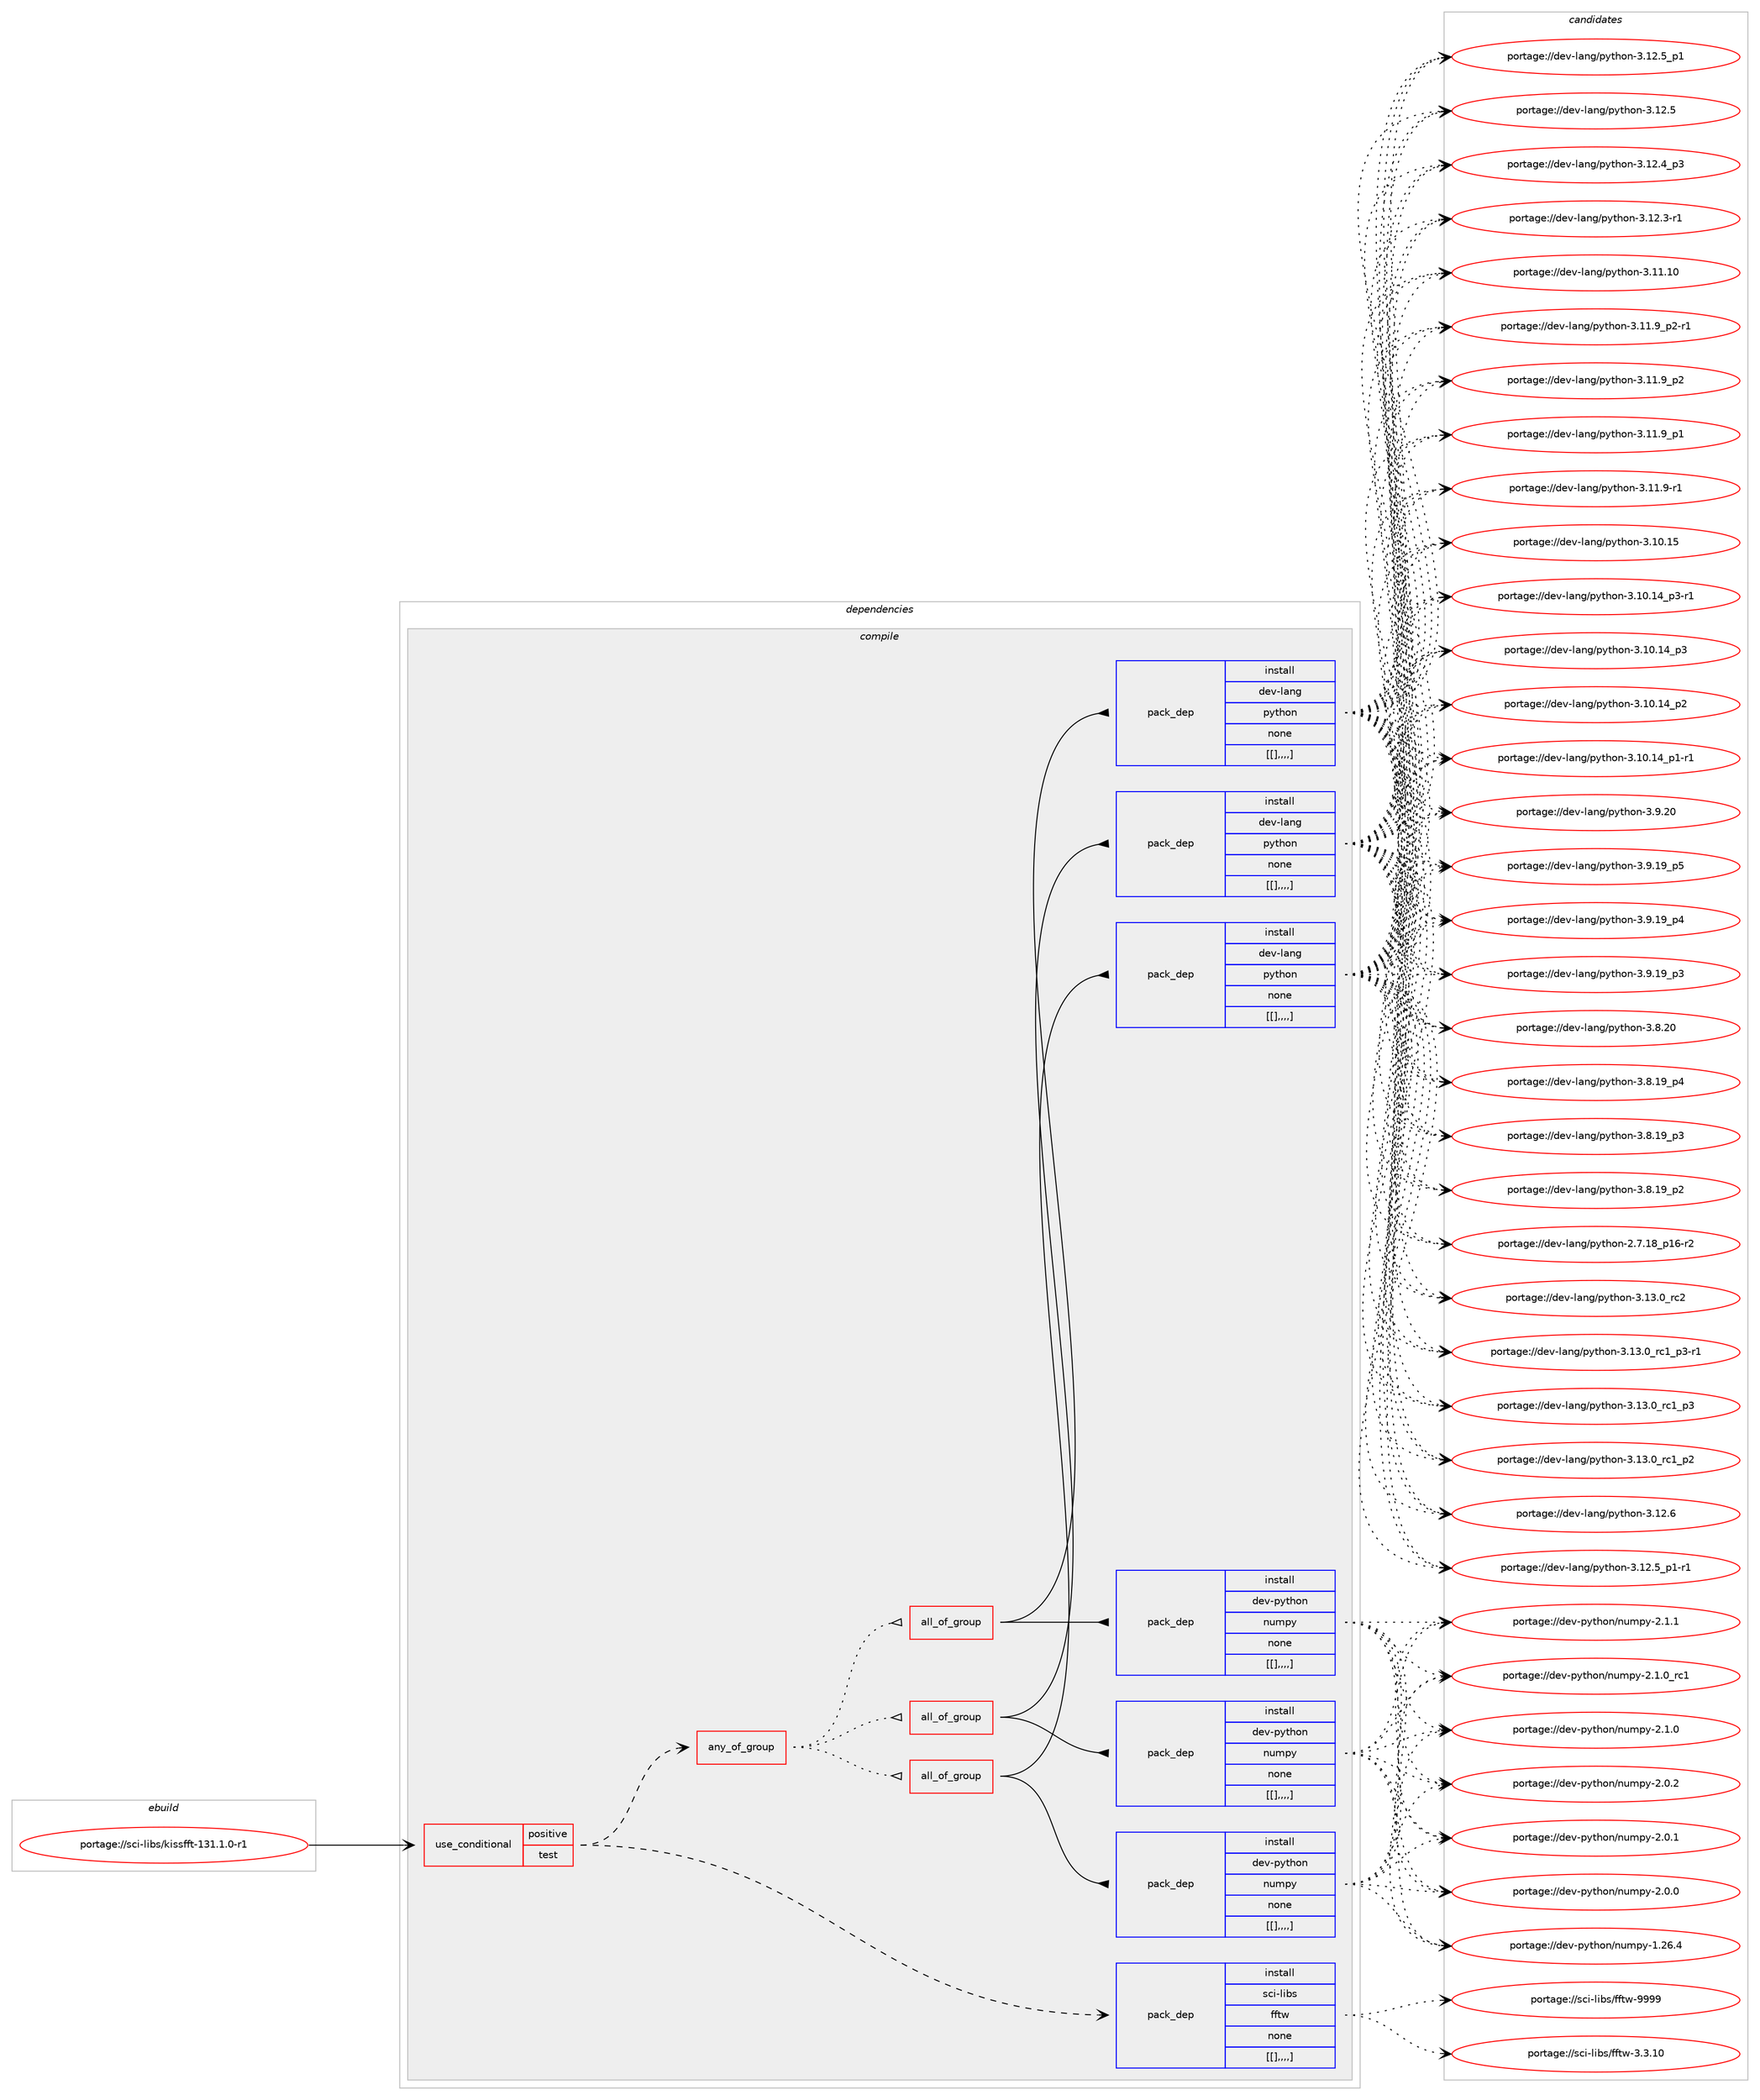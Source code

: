 digraph prolog {

# *************
# Graph options
# *************

newrank=true;
concentrate=true;
compound=true;
graph [rankdir=LR,fontname=Helvetica,fontsize=10,ranksep=1.5];#, ranksep=2.5, nodesep=0.2];
edge  [arrowhead=vee];
node  [fontname=Helvetica,fontsize=10];

# **********
# The ebuild
# **********

subgraph cluster_leftcol {
color=gray;
label=<<i>ebuild</i>>;
id [label="portage://sci-libs/kissfft-131.1.0-r1", color=red, width=4, href="../sci-libs/kissfft-131.1.0-r1.svg"];
}

# ****************
# The dependencies
# ****************

subgraph cluster_midcol {
color=gray;
label=<<i>dependencies</i>>;
subgraph cluster_compile {
fillcolor="#eeeeee";
style=filled;
label=<<i>compile</i>>;
subgraph cond110536 {
dependency418995 [label=<<TABLE BORDER="0" CELLBORDER="1" CELLSPACING="0" CELLPADDING="4"><TR><TD ROWSPAN="3" CELLPADDING="10">use_conditional</TD></TR><TR><TD>positive</TD></TR><TR><TD>test</TD></TR></TABLE>>, shape=none, color=red];
subgraph pack305455 {
dependency418996 [label=<<TABLE BORDER="0" CELLBORDER="1" CELLSPACING="0" CELLPADDING="4" WIDTH="220"><TR><TD ROWSPAN="6" CELLPADDING="30">pack_dep</TD></TR><TR><TD WIDTH="110">install</TD></TR><TR><TD>sci-libs</TD></TR><TR><TD>fftw</TD></TR><TR><TD>none</TD></TR><TR><TD>[[],,,,]</TD></TR></TABLE>>, shape=none, color=blue];
}
dependency418995:e -> dependency418996:w [weight=20,style="dashed",arrowhead="vee"];
subgraph any2808 {
dependency418997 [label=<<TABLE BORDER="0" CELLBORDER="1" CELLSPACING="0" CELLPADDING="4"><TR><TD CELLPADDING="10">any_of_group</TD></TR></TABLE>>, shape=none, color=red];subgraph all199 {
dependency418998 [label=<<TABLE BORDER="0" CELLBORDER="1" CELLSPACING="0" CELLPADDING="4"><TR><TD CELLPADDING="10">all_of_group</TD></TR></TABLE>>, shape=none, color=red];subgraph pack305456 {
dependency418999 [label=<<TABLE BORDER="0" CELLBORDER="1" CELLSPACING="0" CELLPADDING="4" WIDTH="220"><TR><TD ROWSPAN="6" CELLPADDING="30">pack_dep</TD></TR><TR><TD WIDTH="110">install</TD></TR><TR><TD>dev-lang</TD></TR><TR><TD>python</TD></TR><TR><TD>none</TD></TR><TR><TD>[[],,,,]</TD></TR></TABLE>>, shape=none, color=blue];
}
dependency418998:e -> dependency418999:w [weight=20,style="solid",arrowhead="inv"];
subgraph pack305457 {
dependency419000 [label=<<TABLE BORDER="0" CELLBORDER="1" CELLSPACING="0" CELLPADDING="4" WIDTH="220"><TR><TD ROWSPAN="6" CELLPADDING="30">pack_dep</TD></TR><TR><TD WIDTH="110">install</TD></TR><TR><TD>dev-python</TD></TR><TR><TD>numpy</TD></TR><TR><TD>none</TD></TR><TR><TD>[[],,,,]</TD></TR></TABLE>>, shape=none, color=blue];
}
dependency418998:e -> dependency419000:w [weight=20,style="solid",arrowhead="inv"];
}
dependency418997:e -> dependency418998:w [weight=20,style="dotted",arrowhead="oinv"];
subgraph all200 {
dependency419001 [label=<<TABLE BORDER="0" CELLBORDER="1" CELLSPACING="0" CELLPADDING="4"><TR><TD CELLPADDING="10">all_of_group</TD></TR></TABLE>>, shape=none, color=red];subgraph pack305458 {
dependency419002 [label=<<TABLE BORDER="0" CELLBORDER="1" CELLSPACING="0" CELLPADDING="4" WIDTH="220"><TR><TD ROWSPAN="6" CELLPADDING="30">pack_dep</TD></TR><TR><TD WIDTH="110">install</TD></TR><TR><TD>dev-lang</TD></TR><TR><TD>python</TD></TR><TR><TD>none</TD></TR><TR><TD>[[],,,,]</TD></TR></TABLE>>, shape=none, color=blue];
}
dependency419001:e -> dependency419002:w [weight=20,style="solid",arrowhead="inv"];
subgraph pack305459 {
dependency419003 [label=<<TABLE BORDER="0" CELLBORDER="1" CELLSPACING="0" CELLPADDING="4" WIDTH="220"><TR><TD ROWSPAN="6" CELLPADDING="30">pack_dep</TD></TR><TR><TD WIDTH="110">install</TD></TR><TR><TD>dev-python</TD></TR><TR><TD>numpy</TD></TR><TR><TD>none</TD></TR><TR><TD>[[],,,,]</TD></TR></TABLE>>, shape=none, color=blue];
}
dependency419001:e -> dependency419003:w [weight=20,style="solid",arrowhead="inv"];
}
dependency418997:e -> dependency419001:w [weight=20,style="dotted",arrowhead="oinv"];
subgraph all201 {
dependency419004 [label=<<TABLE BORDER="0" CELLBORDER="1" CELLSPACING="0" CELLPADDING="4"><TR><TD CELLPADDING="10">all_of_group</TD></TR></TABLE>>, shape=none, color=red];subgraph pack305460 {
dependency419005 [label=<<TABLE BORDER="0" CELLBORDER="1" CELLSPACING="0" CELLPADDING="4" WIDTH="220"><TR><TD ROWSPAN="6" CELLPADDING="30">pack_dep</TD></TR><TR><TD WIDTH="110">install</TD></TR><TR><TD>dev-lang</TD></TR><TR><TD>python</TD></TR><TR><TD>none</TD></TR><TR><TD>[[],,,,]</TD></TR></TABLE>>, shape=none, color=blue];
}
dependency419004:e -> dependency419005:w [weight=20,style="solid",arrowhead="inv"];
subgraph pack305461 {
dependency419006 [label=<<TABLE BORDER="0" CELLBORDER="1" CELLSPACING="0" CELLPADDING="4" WIDTH="220"><TR><TD ROWSPAN="6" CELLPADDING="30">pack_dep</TD></TR><TR><TD WIDTH="110">install</TD></TR><TR><TD>dev-python</TD></TR><TR><TD>numpy</TD></TR><TR><TD>none</TD></TR><TR><TD>[[],,,,]</TD></TR></TABLE>>, shape=none, color=blue];
}
dependency419004:e -> dependency419006:w [weight=20,style="solid",arrowhead="inv"];
}
dependency418997:e -> dependency419004:w [weight=20,style="dotted",arrowhead="oinv"];
}
dependency418995:e -> dependency418997:w [weight=20,style="dashed",arrowhead="vee"];
}
id:e -> dependency418995:w [weight=20,style="solid",arrowhead="vee"];
}
subgraph cluster_compileandrun {
fillcolor="#eeeeee";
style=filled;
label=<<i>compile and run</i>>;
}
subgraph cluster_run {
fillcolor="#eeeeee";
style=filled;
label=<<i>run</i>>;
}
}

# **************
# The candidates
# **************

subgraph cluster_choices {
rank=same;
color=gray;
label=<<i>candidates</i>>;

subgraph choice305455 {
color=black;
nodesep=1;
choice115991054510810598115471021021161194557575757 [label="portage://sci-libs/fftw-9999", color=red, width=4,href="../sci-libs/fftw-9999.svg"];
choice1159910545108105981154710210211611945514651464948 [label="portage://sci-libs/fftw-3.3.10", color=red, width=4,href="../sci-libs/fftw-3.3.10.svg"];
dependency418996:e -> choice115991054510810598115471021021161194557575757:w [style=dotted,weight="100"];
dependency418996:e -> choice1159910545108105981154710210211611945514651464948:w [style=dotted,weight="100"];
}
subgraph choice305456 {
color=black;
nodesep=1;
choice10010111845108971101034711212111610411111045514649514648951149950 [label="portage://dev-lang/python-3.13.0_rc2", color=red, width=4,href="../dev-lang/python-3.13.0_rc2.svg"];
choice1001011184510897110103471121211161041111104551464951464895114994995112514511449 [label="portage://dev-lang/python-3.13.0_rc1_p3-r1", color=red, width=4,href="../dev-lang/python-3.13.0_rc1_p3-r1.svg"];
choice100101118451089711010347112121116104111110455146495146489511499499511251 [label="portage://dev-lang/python-3.13.0_rc1_p3", color=red, width=4,href="../dev-lang/python-3.13.0_rc1_p3.svg"];
choice100101118451089711010347112121116104111110455146495146489511499499511250 [label="portage://dev-lang/python-3.13.0_rc1_p2", color=red, width=4,href="../dev-lang/python-3.13.0_rc1_p2.svg"];
choice10010111845108971101034711212111610411111045514649504654 [label="portage://dev-lang/python-3.12.6", color=red, width=4,href="../dev-lang/python-3.12.6.svg"];
choice1001011184510897110103471121211161041111104551464950465395112494511449 [label="portage://dev-lang/python-3.12.5_p1-r1", color=red, width=4,href="../dev-lang/python-3.12.5_p1-r1.svg"];
choice100101118451089711010347112121116104111110455146495046539511249 [label="portage://dev-lang/python-3.12.5_p1", color=red, width=4,href="../dev-lang/python-3.12.5_p1.svg"];
choice10010111845108971101034711212111610411111045514649504653 [label="portage://dev-lang/python-3.12.5", color=red, width=4,href="../dev-lang/python-3.12.5.svg"];
choice100101118451089711010347112121116104111110455146495046529511251 [label="portage://dev-lang/python-3.12.4_p3", color=red, width=4,href="../dev-lang/python-3.12.4_p3.svg"];
choice100101118451089711010347112121116104111110455146495046514511449 [label="portage://dev-lang/python-3.12.3-r1", color=red, width=4,href="../dev-lang/python-3.12.3-r1.svg"];
choice1001011184510897110103471121211161041111104551464949464948 [label="portage://dev-lang/python-3.11.10", color=red, width=4,href="../dev-lang/python-3.11.10.svg"];
choice1001011184510897110103471121211161041111104551464949465795112504511449 [label="portage://dev-lang/python-3.11.9_p2-r1", color=red, width=4,href="../dev-lang/python-3.11.9_p2-r1.svg"];
choice100101118451089711010347112121116104111110455146494946579511250 [label="portage://dev-lang/python-3.11.9_p2", color=red, width=4,href="../dev-lang/python-3.11.9_p2.svg"];
choice100101118451089711010347112121116104111110455146494946579511249 [label="portage://dev-lang/python-3.11.9_p1", color=red, width=4,href="../dev-lang/python-3.11.9_p1.svg"];
choice100101118451089711010347112121116104111110455146494946574511449 [label="portage://dev-lang/python-3.11.9-r1", color=red, width=4,href="../dev-lang/python-3.11.9-r1.svg"];
choice1001011184510897110103471121211161041111104551464948464953 [label="portage://dev-lang/python-3.10.15", color=red, width=4,href="../dev-lang/python-3.10.15.svg"];
choice100101118451089711010347112121116104111110455146494846495295112514511449 [label="portage://dev-lang/python-3.10.14_p3-r1", color=red, width=4,href="../dev-lang/python-3.10.14_p3-r1.svg"];
choice10010111845108971101034711212111610411111045514649484649529511251 [label="portage://dev-lang/python-3.10.14_p3", color=red, width=4,href="../dev-lang/python-3.10.14_p3.svg"];
choice10010111845108971101034711212111610411111045514649484649529511250 [label="portage://dev-lang/python-3.10.14_p2", color=red, width=4,href="../dev-lang/python-3.10.14_p2.svg"];
choice100101118451089711010347112121116104111110455146494846495295112494511449 [label="portage://dev-lang/python-3.10.14_p1-r1", color=red, width=4,href="../dev-lang/python-3.10.14_p1-r1.svg"];
choice10010111845108971101034711212111610411111045514657465048 [label="portage://dev-lang/python-3.9.20", color=red, width=4,href="../dev-lang/python-3.9.20.svg"];
choice100101118451089711010347112121116104111110455146574649579511253 [label="portage://dev-lang/python-3.9.19_p5", color=red, width=4,href="../dev-lang/python-3.9.19_p5.svg"];
choice100101118451089711010347112121116104111110455146574649579511252 [label="portage://dev-lang/python-3.9.19_p4", color=red, width=4,href="../dev-lang/python-3.9.19_p4.svg"];
choice100101118451089711010347112121116104111110455146574649579511251 [label="portage://dev-lang/python-3.9.19_p3", color=red, width=4,href="../dev-lang/python-3.9.19_p3.svg"];
choice10010111845108971101034711212111610411111045514656465048 [label="portage://dev-lang/python-3.8.20", color=red, width=4,href="../dev-lang/python-3.8.20.svg"];
choice100101118451089711010347112121116104111110455146564649579511252 [label="portage://dev-lang/python-3.8.19_p4", color=red, width=4,href="../dev-lang/python-3.8.19_p4.svg"];
choice100101118451089711010347112121116104111110455146564649579511251 [label="portage://dev-lang/python-3.8.19_p3", color=red, width=4,href="../dev-lang/python-3.8.19_p3.svg"];
choice100101118451089711010347112121116104111110455146564649579511250 [label="portage://dev-lang/python-3.8.19_p2", color=red, width=4,href="../dev-lang/python-3.8.19_p2.svg"];
choice100101118451089711010347112121116104111110455046554649569511249544511450 [label="portage://dev-lang/python-2.7.18_p16-r2", color=red, width=4,href="../dev-lang/python-2.7.18_p16-r2.svg"];
dependency418999:e -> choice10010111845108971101034711212111610411111045514649514648951149950:w [style=dotted,weight="100"];
dependency418999:e -> choice1001011184510897110103471121211161041111104551464951464895114994995112514511449:w [style=dotted,weight="100"];
dependency418999:e -> choice100101118451089711010347112121116104111110455146495146489511499499511251:w [style=dotted,weight="100"];
dependency418999:e -> choice100101118451089711010347112121116104111110455146495146489511499499511250:w [style=dotted,weight="100"];
dependency418999:e -> choice10010111845108971101034711212111610411111045514649504654:w [style=dotted,weight="100"];
dependency418999:e -> choice1001011184510897110103471121211161041111104551464950465395112494511449:w [style=dotted,weight="100"];
dependency418999:e -> choice100101118451089711010347112121116104111110455146495046539511249:w [style=dotted,weight="100"];
dependency418999:e -> choice10010111845108971101034711212111610411111045514649504653:w [style=dotted,weight="100"];
dependency418999:e -> choice100101118451089711010347112121116104111110455146495046529511251:w [style=dotted,weight="100"];
dependency418999:e -> choice100101118451089711010347112121116104111110455146495046514511449:w [style=dotted,weight="100"];
dependency418999:e -> choice1001011184510897110103471121211161041111104551464949464948:w [style=dotted,weight="100"];
dependency418999:e -> choice1001011184510897110103471121211161041111104551464949465795112504511449:w [style=dotted,weight="100"];
dependency418999:e -> choice100101118451089711010347112121116104111110455146494946579511250:w [style=dotted,weight="100"];
dependency418999:e -> choice100101118451089711010347112121116104111110455146494946579511249:w [style=dotted,weight="100"];
dependency418999:e -> choice100101118451089711010347112121116104111110455146494946574511449:w [style=dotted,weight="100"];
dependency418999:e -> choice1001011184510897110103471121211161041111104551464948464953:w [style=dotted,weight="100"];
dependency418999:e -> choice100101118451089711010347112121116104111110455146494846495295112514511449:w [style=dotted,weight="100"];
dependency418999:e -> choice10010111845108971101034711212111610411111045514649484649529511251:w [style=dotted,weight="100"];
dependency418999:e -> choice10010111845108971101034711212111610411111045514649484649529511250:w [style=dotted,weight="100"];
dependency418999:e -> choice100101118451089711010347112121116104111110455146494846495295112494511449:w [style=dotted,weight="100"];
dependency418999:e -> choice10010111845108971101034711212111610411111045514657465048:w [style=dotted,weight="100"];
dependency418999:e -> choice100101118451089711010347112121116104111110455146574649579511253:w [style=dotted,weight="100"];
dependency418999:e -> choice100101118451089711010347112121116104111110455146574649579511252:w [style=dotted,weight="100"];
dependency418999:e -> choice100101118451089711010347112121116104111110455146574649579511251:w [style=dotted,weight="100"];
dependency418999:e -> choice10010111845108971101034711212111610411111045514656465048:w [style=dotted,weight="100"];
dependency418999:e -> choice100101118451089711010347112121116104111110455146564649579511252:w [style=dotted,weight="100"];
dependency418999:e -> choice100101118451089711010347112121116104111110455146564649579511251:w [style=dotted,weight="100"];
dependency418999:e -> choice100101118451089711010347112121116104111110455146564649579511250:w [style=dotted,weight="100"];
dependency418999:e -> choice100101118451089711010347112121116104111110455046554649569511249544511450:w [style=dotted,weight="100"];
}
subgraph choice305457 {
color=black;
nodesep=1;
choice1001011184511212111610411111047110117109112121455046494649 [label="portage://dev-python/numpy-2.1.1", color=red, width=4,href="../dev-python/numpy-2.1.1.svg"];
choice1001011184511212111610411111047110117109112121455046494648951149949 [label="portage://dev-python/numpy-2.1.0_rc1", color=red, width=4,href="../dev-python/numpy-2.1.0_rc1.svg"];
choice1001011184511212111610411111047110117109112121455046494648 [label="portage://dev-python/numpy-2.1.0", color=red, width=4,href="../dev-python/numpy-2.1.0.svg"];
choice1001011184511212111610411111047110117109112121455046484650 [label="portage://dev-python/numpy-2.0.2", color=red, width=4,href="../dev-python/numpy-2.0.2.svg"];
choice1001011184511212111610411111047110117109112121455046484649 [label="portage://dev-python/numpy-2.0.1", color=red, width=4,href="../dev-python/numpy-2.0.1.svg"];
choice1001011184511212111610411111047110117109112121455046484648 [label="portage://dev-python/numpy-2.0.0", color=red, width=4,href="../dev-python/numpy-2.0.0.svg"];
choice100101118451121211161041111104711011710911212145494650544652 [label="portage://dev-python/numpy-1.26.4", color=red, width=4,href="../dev-python/numpy-1.26.4.svg"];
dependency419000:e -> choice1001011184511212111610411111047110117109112121455046494649:w [style=dotted,weight="100"];
dependency419000:e -> choice1001011184511212111610411111047110117109112121455046494648951149949:w [style=dotted,weight="100"];
dependency419000:e -> choice1001011184511212111610411111047110117109112121455046494648:w [style=dotted,weight="100"];
dependency419000:e -> choice1001011184511212111610411111047110117109112121455046484650:w [style=dotted,weight="100"];
dependency419000:e -> choice1001011184511212111610411111047110117109112121455046484649:w [style=dotted,weight="100"];
dependency419000:e -> choice1001011184511212111610411111047110117109112121455046484648:w [style=dotted,weight="100"];
dependency419000:e -> choice100101118451121211161041111104711011710911212145494650544652:w [style=dotted,weight="100"];
}
subgraph choice305458 {
color=black;
nodesep=1;
choice10010111845108971101034711212111610411111045514649514648951149950 [label="portage://dev-lang/python-3.13.0_rc2", color=red, width=4,href="../dev-lang/python-3.13.0_rc2.svg"];
choice1001011184510897110103471121211161041111104551464951464895114994995112514511449 [label="portage://dev-lang/python-3.13.0_rc1_p3-r1", color=red, width=4,href="../dev-lang/python-3.13.0_rc1_p3-r1.svg"];
choice100101118451089711010347112121116104111110455146495146489511499499511251 [label="portage://dev-lang/python-3.13.0_rc1_p3", color=red, width=4,href="../dev-lang/python-3.13.0_rc1_p3.svg"];
choice100101118451089711010347112121116104111110455146495146489511499499511250 [label="portage://dev-lang/python-3.13.0_rc1_p2", color=red, width=4,href="../dev-lang/python-3.13.0_rc1_p2.svg"];
choice10010111845108971101034711212111610411111045514649504654 [label="portage://dev-lang/python-3.12.6", color=red, width=4,href="../dev-lang/python-3.12.6.svg"];
choice1001011184510897110103471121211161041111104551464950465395112494511449 [label="portage://dev-lang/python-3.12.5_p1-r1", color=red, width=4,href="../dev-lang/python-3.12.5_p1-r1.svg"];
choice100101118451089711010347112121116104111110455146495046539511249 [label="portage://dev-lang/python-3.12.5_p1", color=red, width=4,href="../dev-lang/python-3.12.5_p1.svg"];
choice10010111845108971101034711212111610411111045514649504653 [label="portage://dev-lang/python-3.12.5", color=red, width=4,href="../dev-lang/python-3.12.5.svg"];
choice100101118451089711010347112121116104111110455146495046529511251 [label="portage://dev-lang/python-3.12.4_p3", color=red, width=4,href="../dev-lang/python-3.12.4_p3.svg"];
choice100101118451089711010347112121116104111110455146495046514511449 [label="portage://dev-lang/python-3.12.3-r1", color=red, width=4,href="../dev-lang/python-3.12.3-r1.svg"];
choice1001011184510897110103471121211161041111104551464949464948 [label="portage://dev-lang/python-3.11.10", color=red, width=4,href="../dev-lang/python-3.11.10.svg"];
choice1001011184510897110103471121211161041111104551464949465795112504511449 [label="portage://dev-lang/python-3.11.9_p2-r1", color=red, width=4,href="../dev-lang/python-3.11.9_p2-r1.svg"];
choice100101118451089711010347112121116104111110455146494946579511250 [label="portage://dev-lang/python-3.11.9_p2", color=red, width=4,href="../dev-lang/python-3.11.9_p2.svg"];
choice100101118451089711010347112121116104111110455146494946579511249 [label="portage://dev-lang/python-3.11.9_p1", color=red, width=4,href="../dev-lang/python-3.11.9_p1.svg"];
choice100101118451089711010347112121116104111110455146494946574511449 [label="portage://dev-lang/python-3.11.9-r1", color=red, width=4,href="../dev-lang/python-3.11.9-r1.svg"];
choice1001011184510897110103471121211161041111104551464948464953 [label="portage://dev-lang/python-3.10.15", color=red, width=4,href="../dev-lang/python-3.10.15.svg"];
choice100101118451089711010347112121116104111110455146494846495295112514511449 [label="portage://dev-lang/python-3.10.14_p3-r1", color=red, width=4,href="../dev-lang/python-3.10.14_p3-r1.svg"];
choice10010111845108971101034711212111610411111045514649484649529511251 [label="portage://dev-lang/python-3.10.14_p3", color=red, width=4,href="../dev-lang/python-3.10.14_p3.svg"];
choice10010111845108971101034711212111610411111045514649484649529511250 [label="portage://dev-lang/python-3.10.14_p2", color=red, width=4,href="../dev-lang/python-3.10.14_p2.svg"];
choice100101118451089711010347112121116104111110455146494846495295112494511449 [label="portage://dev-lang/python-3.10.14_p1-r1", color=red, width=4,href="../dev-lang/python-3.10.14_p1-r1.svg"];
choice10010111845108971101034711212111610411111045514657465048 [label="portage://dev-lang/python-3.9.20", color=red, width=4,href="../dev-lang/python-3.9.20.svg"];
choice100101118451089711010347112121116104111110455146574649579511253 [label="portage://dev-lang/python-3.9.19_p5", color=red, width=4,href="../dev-lang/python-3.9.19_p5.svg"];
choice100101118451089711010347112121116104111110455146574649579511252 [label="portage://dev-lang/python-3.9.19_p4", color=red, width=4,href="../dev-lang/python-3.9.19_p4.svg"];
choice100101118451089711010347112121116104111110455146574649579511251 [label="portage://dev-lang/python-3.9.19_p3", color=red, width=4,href="../dev-lang/python-3.9.19_p3.svg"];
choice10010111845108971101034711212111610411111045514656465048 [label="portage://dev-lang/python-3.8.20", color=red, width=4,href="../dev-lang/python-3.8.20.svg"];
choice100101118451089711010347112121116104111110455146564649579511252 [label="portage://dev-lang/python-3.8.19_p4", color=red, width=4,href="../dev-lang/python-3.8.19_p4.svg"];
choice100101118451089711010347112121116104111110455146564649579511251 [label="portage://dev-lang/python-3.8.19_p3", color=red, width=4,href="../dev-lang/python-3.8.19_p3.svg"];
choice100101118451089711010347112121116104111110455146564649579511250 [label="portage://dev-lang/python-3.8.19_p2", color=red, width=4,href="../dev-lang/python-3.8.19_p2.svg"];
choice100101118451089711010347112121116104111110455046554649569511249544511450 [label="portage://dev-lang/python-2.7.18_p16-r2", color=red, width=4,href="../dev-lang/python-2.7.18_p16-r2.svg"];
dependency419002:e -> choice10010111845108971101034711212111610411111045514649514648951149950:w [style=dotted,weight="100"];
dependency419002:e -> choice1001011184510897110103471121211161041111104551464951464895114994995112514511449:w [style=dotted,weight="100"];
dependency419002:e -> choice100101118451089711010347112121116104111110455146495146489511499499511251:w [style=dotted,weight="100"];
dependency419002:e -> choice100101118451089711010347112121116104111110455146495146489511499499511250:w [style=dotted,weight="100"];
dependency419002:e -> choice10010111845108971101034711212111610411111045514649504654:w [style=dotted,weight="100"];
dependency419002:e -> choice1001011184510897110103471121211161041111104551464950465395112494511449:w [style=dotted,weight="100"];
dependency419002:e -> choice100101118451089711010347112121116104111110455146495046539511249:w [style=dotted,weight="100"];
dependency419002:e -> choice10010111845108971101034711212111610411111045514649504653:w [style=dotted,weight="100"];
dependency419002:e -> choice100101118451089711010347112121116104111110455146495046529511251:w [style=dotted,weight="100"];
dependency419002:e -> choice100101118451089711010347112121116104111110455146495046514511449:w [style=dotted,weight="100"];
dependency419002:e -> choice1001011184510897110103471121211161041111104551464949464948:w [style=dotted,weight="100"];
dependency419002:e -> choice1001011184510897110103471121211161041111104551464949465795112504511449:w [style=dotted,weight="100"];
dependency419002:e -> choice100101118451089711010347112121116104111110455146494946579511250:w [style=dotted,weight="100"];
dependency419002:e -> choice100101118451089711010347112121116104111110455146494946579511249:w [style=dotted,weight="100"];
dependency419002:e -> choice100101118451089711010347112121116104111110455146494946574511449:w [style=dotted,weight="100"];
dependency419002:e -> choice1001011184510897110103471121211161041111104551464948464953:w [style=dotted,weight="100"];
dependency419002:e -> choice100101118451089711010347112121116104111110455146494846495295112514511449:w [style=dotted,weight="100"];
dependency419002:e -> choice10010111845108971101034711212111610411111045514649484649529511251:w [style=dotted,weight="100"];
dependency419002:e -> choice10010111845108971101034711212111610411111045514649484649529511250:w [style=dotted,weight="100"];
dependency419002:e -> choice100101118451089711010347112121116104111110455146494846495295112494511449:w [style=dotted,weight="100"];
dependency419002:e -> choice10010111845108971101034711212111610411111045514657465048:w [style=dotted,weight="100"];
dependency419002:e -> choice100101118451089711010347112121116104111110455146574649579511253:w [style=dotted,weight="100"];
dependency419002:e -> choice100101118451089711010347112121116104111110455146574649579511252:w [style=dotted,weight="100"];
dependency419002:e -> choice100101118451089711010347112121116104111110455146574649579511251:w [style=dotted,weight="100"];
dependency419002:e -> choice10010111845108971101034711212111610411111045514656465048:w [style=dotted,weight="100"];
dependency419002:e -> choice100101118451089711010347112121116104111110455146564649579511252:w [style=dotted,weight="100"];
dependency419002:e -> choice100101118451089711010347112121116104111110455146564649579511251:w [style=dotted,weight="100"];
dependency419002:e -> choice100101118451089711010347112121116104111110455146564649579511250:w [style=dotted,weight="100"];
dependency419002:e -> choice100101118451089711010347112121116104111110455046554649569511249544511450:w [style=dotted,weight="100"];
}
subgraph choice305459 {
color=black;
nodesep=1;
choice1001011184511212111610411111047110117109112121455046494649 [label="portage://dev-python/numpy-2.1.1", color=red, width=4,href="../dev-python/numpy-2.1.1.svg"];
choice1001011184511212111610411111047110117109112121455046494648951149949 [label="portage://dev-python/numpy-2.1.0_rc1", color=red, width=4,href="../dev-python/numpy-2.1.0_rc1.svg"];
choice1001011184511212111610411111047110117109112121455046494648 [label="portage://dev-python/numpy-2.1.0", color=red, width=4,href="../dev-python/numpy-2.1.0.svg"];
choice1001011184511212111610411111047110117109112121455046484650 [label="portage://dev-python/numpy-2.0.2", color=red, width=4,href="../dev-python/numpy-2.0.2.svg"];
choice1001011184511212111610411111047110117109112121455046484649 [label="portage://dev-python/numpy-2.0.1", color=red, width=4,href="../dev-python/numpy-2.0.1.svg"];
choice1001011184511212111610411111047110117109112121455046484648 [label="portage://dev-python/numpy-2.0.0", color=red, width=4,href="../dev-python/numpy-2.0.0.svg"];
choice100101118451121211161041111104711011710911212145494650544652 [label="portage://dev-python/numpy-1.26.4", color=red, width=4,href="../dev-python/numpy-1.26.4.svg"];
dependency419003:e -> choice1001011184511212111610411111047110117109112121455046494649:w [style=dotted,weight="100"];
dependency419003:e -> choice1001011184511212111610411111047110117109112121455046494648951149949:w [style=dotted,weight="100"];
dependency419003:e -> choice1001011184511212111610411111047110117109112121455046494648:w [style=dotted,weight="100"];
dependency419003:e -> choice1001011184511212111610411111047110117109112121455046484650:w [style=dotted,weight="100"];
dependency419003:e -> choice1001011184511212111610411111047110117109112121455046484649:w [style=dotted,weight="100"];
dependency419003:e -> choice1001011184511212111610411111047110117109112121455046484648:w [style=dotted,weight="100"];
dependency419003:e -> choice100101118451121211161041111104711011710911212145494650544652:w [style=dotted,weight="100"];
}
subgraph choice305460 {
color=black;
nodesep=1;
choice10010111845108971101034711212111610411111045514649514648951149950 [label="portage://dev-lang/python-3.13.0_rc2", color=red, width=4,href="../dev-lang/python-3.13.0_rc2.svg"];
choice1001011184510897110103471121211161041111104551464951464895114994995112514511449 [label="portage://dev-lang/python-3.13.0_rc1_p3-r1", color=red, width=4,href="../dev-lang/python-3.13.0_rc1_p3-r1.svg"];
choice100101118451089711010347112121116104111110455146495146489511499499511251 [label="portage://dev-lang/python-3.13.0_rc1_p3", color=red, width=4,href="../dev-lang/python-3.13.0_rc1_p3.svg"];
choice100101118451089711010347112121116104111110455146495146489511499499511250 [label="portage://dev-lang/python-3.13.0_rc1_p2", color=red, width=4,href="../dev-lang/python-3.13.0_rc1_p2.svg"];
choice10010111845108971101034711212111610411111045514649504654 [label="portage://dev-lang/python-3.12.6", color=red, width=4,href="../dev-lang/python-3.12.6.svg"];
choice1001011184510897110103471121211161041111104551464950465395112494511449 [label="portage://dev-lang/python-3.12.5_p1-r1", color=red, width=4,href="../dev-lang/python-3.12.5_p1-r1.svg"];
choice100101118451089711010347112121116104111110455146495046539511249 [label="portage://dev-lang/python-3.12.5_p1", color=red, width=4,href="../dev-lang/python-3.12.5_p1.svg"];
choice10010111845108971101034711212111610411111045514649504653 [label="portage://dev-lang/python-3.12.5", color=red, width=4,href="../dev-lang/python-3.12.5.svg"];
choice100101118451089711010347112121116104111110455146495046529511251 [label="portage://dev-lang/python-3.12.4_p3", color=red, width=4,href="../dev-lang/python-3.12.4_p3.svg"];
choice100101118451089711010347112121116104111110455146495046514511449 [label="portage://dev-lang/python-3.12.3-r1", color=red, width=4,href="../dev-lang/python-3.12.3-r1.svg"];
choice1001011184510897110103471121211161041111104551464949464948 [label="portage://dev-lang/python-3.11.10", color=red, width=4,href="../dev-lang/python-3.11.10.svg"];
choice1001011184510897110103471121211161041111104551464949465795112504511449 [label="portage://dev-lang/python-3.11.9_p2-r1", color=red, width=4,href="../dev-lang/python-3.11.9_p2-r1.svg"];
choice100101118451089711010347112121116104111110455146494946579511250 [label="portage://dev-lang/python-3.11.9_p2", color=red, width=4,href="../dev-lang/python-3.11.9_p2.svg"];
choice100101118451089711010347112121116104111110455146494946579511249 [label="portage://dev-lang/python-3.11.9_p1", color=red, width=4,href="../dev-lang/python-3.11.9_p1.svg"];
choice100101118451089711010347112121116104111110455146494946574511449 [label="portage://dev-lang/python-3.11.9-r1", color=red, width=4,href="../dev-lang/python-3.11.9-r1.svg"];
choice1001011184510897110103471121211161041111104551464948464953 [label="portage://dev-lang/python-3.10.15", color=red, width=4,href="../dev-lang/python-3.10.15.svg"];
choice100101118451089711010347112121116104111110455146494846495295112514511449 [label="portage://dev-lang/python-3.10.14_p3-r1", color=red, width=4,href="../dev-lang/python-3.10.14_p3-r1.svg"];
choice10010111845108971101034711212111610411111045514649484649529511251 [label="portage://dev-lang/python-3.10.14_p3", color=red, width=4,href="../dev-lang/python-3.10.14_p3.svg"];
choice10010111845108971101034711212111610411111045514649484649529511250 [label="portage://dev-lang/python-3.10.14_p2", color=red, width=4,href="../dev-lang/python-3.10.14_p2.svg"];
choice100101118451089711010347112121116104111110455146494846495295112494511449 [label="portage://dev-lang/python-3.10.14_p1-r1", color=red, width=4,href="../dev-lang/python-3.10.14_p1-r1.svg"];
choice10010111845108971101034711212111610411111045514657465048 [label="portage://dev-lang/python-3.9.20", color=red, width=4,href="../dev-lang/python-3.9.20.svg"];
choice100101118451089711010347112121116104111110455146574649579511253 [label="portage://dev-lang/python-3.9.19_p5", color=red, width=4,href="../dev-lang/python-3.9.19_p5.svg"];
choice100101118451089711010347112121116104111110455146574649579511252 [label="portage://dev-lang/python-3.9.19_p4", color=red, width=4,href="../dev-lang/python-3.9.19_p4.svg"];
choice100101118451089711010347112121116104111110455146574649579511251 [label="portage://dev-lang/python-3.9.19_p3", color=red, width=4,href="../dev-lang/python-3.9.19_p3.svg"];
choice10010111845108971101034711212111610411111045514656465048 [label="portage://dev-lang/python-3.8.20", color=red, width=4,href="../dev-lang/python-3.8.20.svg"];
choice100101118451089711010347112121116104111110455146564649579511252 [label="portage://dev-lang/python-3.8.19_p4", color=red, width=4,href="../dev-lang/python-3.8.19_p4.svg"];
choice100101118451089711010347112121116104111110455146564649579511251 [label="portage://dev-lang/python-3.8.19_p3", color=red, width=4,href="../dev-lang/python-3.8.19_p3.svg"];
choice100101118451089711010347112121116104111110455146564649579511250 [label="portage://dev-lang/python-3.8.19_p2", color=red, width=4,href="../dev-lang/python-3.8.19_p2.svg"];
choice100101118451089711010347112121116104111110455046554649569511249544511450 [label="portage://dev-lang/python-2.7.18_p16-r2", color=red, width=4,href="../dev-lang/python-2.7.18_p16-r2.svg"];
dependency419005:e -> choice10010111845108971101034711212111610411111045514649514648951149950:w [style=dotted,weight="100"];
dependency419005:e -> choice1001011184510897110103471121211161041111104551464951464895114994995112514511449:w [style=dotted,weight="100"];
dependency419005:e -> choice100101118451089711010347112121116104111110455146495146489511499499511251:w [style=dotted,weight="100"];
dependency419005:e -> choice100101118451089711010347112121116104111110455146495146489511499499511250:w [style=dotted,weight="100"];
dependency419005:e -> choice10010111845108971101034711212111610411111045514649504654:w [style=dotted,weight="100"];
dependency419005:e -> choice1001011184510897110103471121211161041111104551464950465395112494511449:w [style=dotted,weight="100"];
dependency419005:e -> choice100101118451089711010347112121116104111110455146495046539511249:w [style=dotted,weight="100"];
dependency419005:e -> choice10010111845108971101034711212111610411111045514649504653:w [style=dotted,weight="100"];
dependency419005:e -> choice100101118451089711010347112121116104111110455146495046529511251:w [style=dotted,weight="100"];
dependency419005:e -> choice100101118451089711010347112121116104111110455146495046514511449:w [style=dotted,weight="100"];
dependency419005:e -> choice1001011184510897110103471121211161041111104551464949464948:w [style=dotted,weight="100"];
dependency419005:e -> choice1001011184510897110103471121211161041111104551464949465795112504511449:w [style=dotted,weight="100"];
dependency419005:e -> choice100101118451089711010347112121116104111110455146494946579511250:w [style=dotted,weight="100"];
dependency419005:e -> choice100101118451089711010347112121116104111110455146494946579511249:w [style=dotted,weight="100"];
dependency419005:e -> choice100101118451089711010347112121116104111110455146494946574511449:w [style=dotted,weight="100"];
dependency419005:e -> choice1001011184510897110103471121211161041111104551464948464953:w [style=dotted,weight="100"];
dependency419005:e -> choice100101118451089711010347112121116104111110455146494846495295112514511449:w [style=dotted,weight="100"];
dependency419005:e -> choice10010111845108971101034711212111610411111045514649484649529511251:w [style=dotted,weight="100"];
dependency419005:e -> choice10010111845108971101034711212111610411111045514649484649529511250:w [style=dotted,weight="100"];
dependency419005:e -> choice100101118451089711010347112121116104111110455146494846495295112494511449:w [style=dotted,weight="100"];
dependency419005:e -> choice10010111845108971101034711212111610411111045514657465048:w [style=dotted,weight="100"];
dependency419005:e -> choice100101118451089711010347112121116104111110455146574649579511253:w [style=dotted,weight="100"];
dependency419005:e -> choice100101118451089711010347112121116104111110455146574649579511252:w [style=dotted,weight="100"];
dependency419005:e -> choice100101118451089711010347112121116104111110455146574649579511251:w [style=dotted,weight="100"];
dependency419005:e -> choice10010111845108971101034711212111610411111045514656465048:w [style=dotted,weight="100"];
dependency419005:e -> choice100101118451089711010347112121116104111110455146564649579511252:w [style=dotted,weight="100"];
dependency419005:e -> choice100101118451089711010347112121116104111110455146564649579511251:w [style=dotted,weight="100"];
dependency419005:e -> choice100101118451089711010347112121116104111110455146564649579511250:w [style=dotted,weight="100"];
dependency419005:e -> choice100101118451089711010347112121116104111110455046554649569511249544511450:w [style=dotted,weight="100"];
}
subgraph choice305461 {
color=black;
nodesep=1;
choice1001011184511212111610411111047110117109112121455046494649 [label="portage://dev-python/numpy-2.1.1", color=red, width=4,href="../dev-python/numpy-2.1.1.svg"];
choice1001011184511212111610411111047110117109112121455046494648951149949 [label="portage://dev-python/numpy-2.1.0_rc1", color=red, width=4,href="../dev-python/numpy-2.1.0_rc1.svg"];
choice1001011184511212111610411111047110117109112121455046494648 [label="portage://dev-python/numpy-2.1.0", color=red, width=4,href="../dev-python/numpy-2.1.0.svg"];
choice1001011184511212111610411111047110117109112121455046484650 [label="portage://dev-python/numpy-2.0.2", color=red, width=4,href="../dev-python/numpy-2.0.2.svg"];
choice1001011184511212111610411111047110117109112121455046484649 [label="portage://dev-python/numpy-2.0.1", color=red, width=4,href="../dev-python/numpy-2.0.1.svg"];
choice1001011184511212111610411111047110117109112121455046484648 [label="portage://dev-python/numpy-2.0.0", color=red, width=4,href="../dev-python/numpy-2.0.0.svg"];
choice100101118451121211161041111104711011710911212145494650544652 [label="portage://dev-python/numpy-1.26.4", color=red, width=4,href="../dev-python/numpy-1.26.4.svg"];
dependency419006:e -> choice1001011184511212111610411111047110117109112121455046494649:w [style=dotted,weight="100"];
dependency419006:e -> choice1001011184511212111610411111047110117109112121455046494648951149949:w [style=dotted,weight="100"];
dependency419006:e -> choice1001011184511212111610411111047110117109112121455046494648:w [style=dotted,weight="100"];
dependency419006:e -> choice1001011184511212111610411111047110117109112121455046484650:w [style=dotted,weight="100"];
dependency419006:e -> choice1001011184511212111610411111047110117109112121455046484649:w [style=dotted,weight="100"];
dependency419006:e -> choice1001011184511212111610411111047110117109112121455046484648:w [style=dotted,weight="100"];
dependency419006:e -> choice100101118451121211161041111104711011710911212145494650544652:w [style=dotted,weight="100"];
}
}

}
